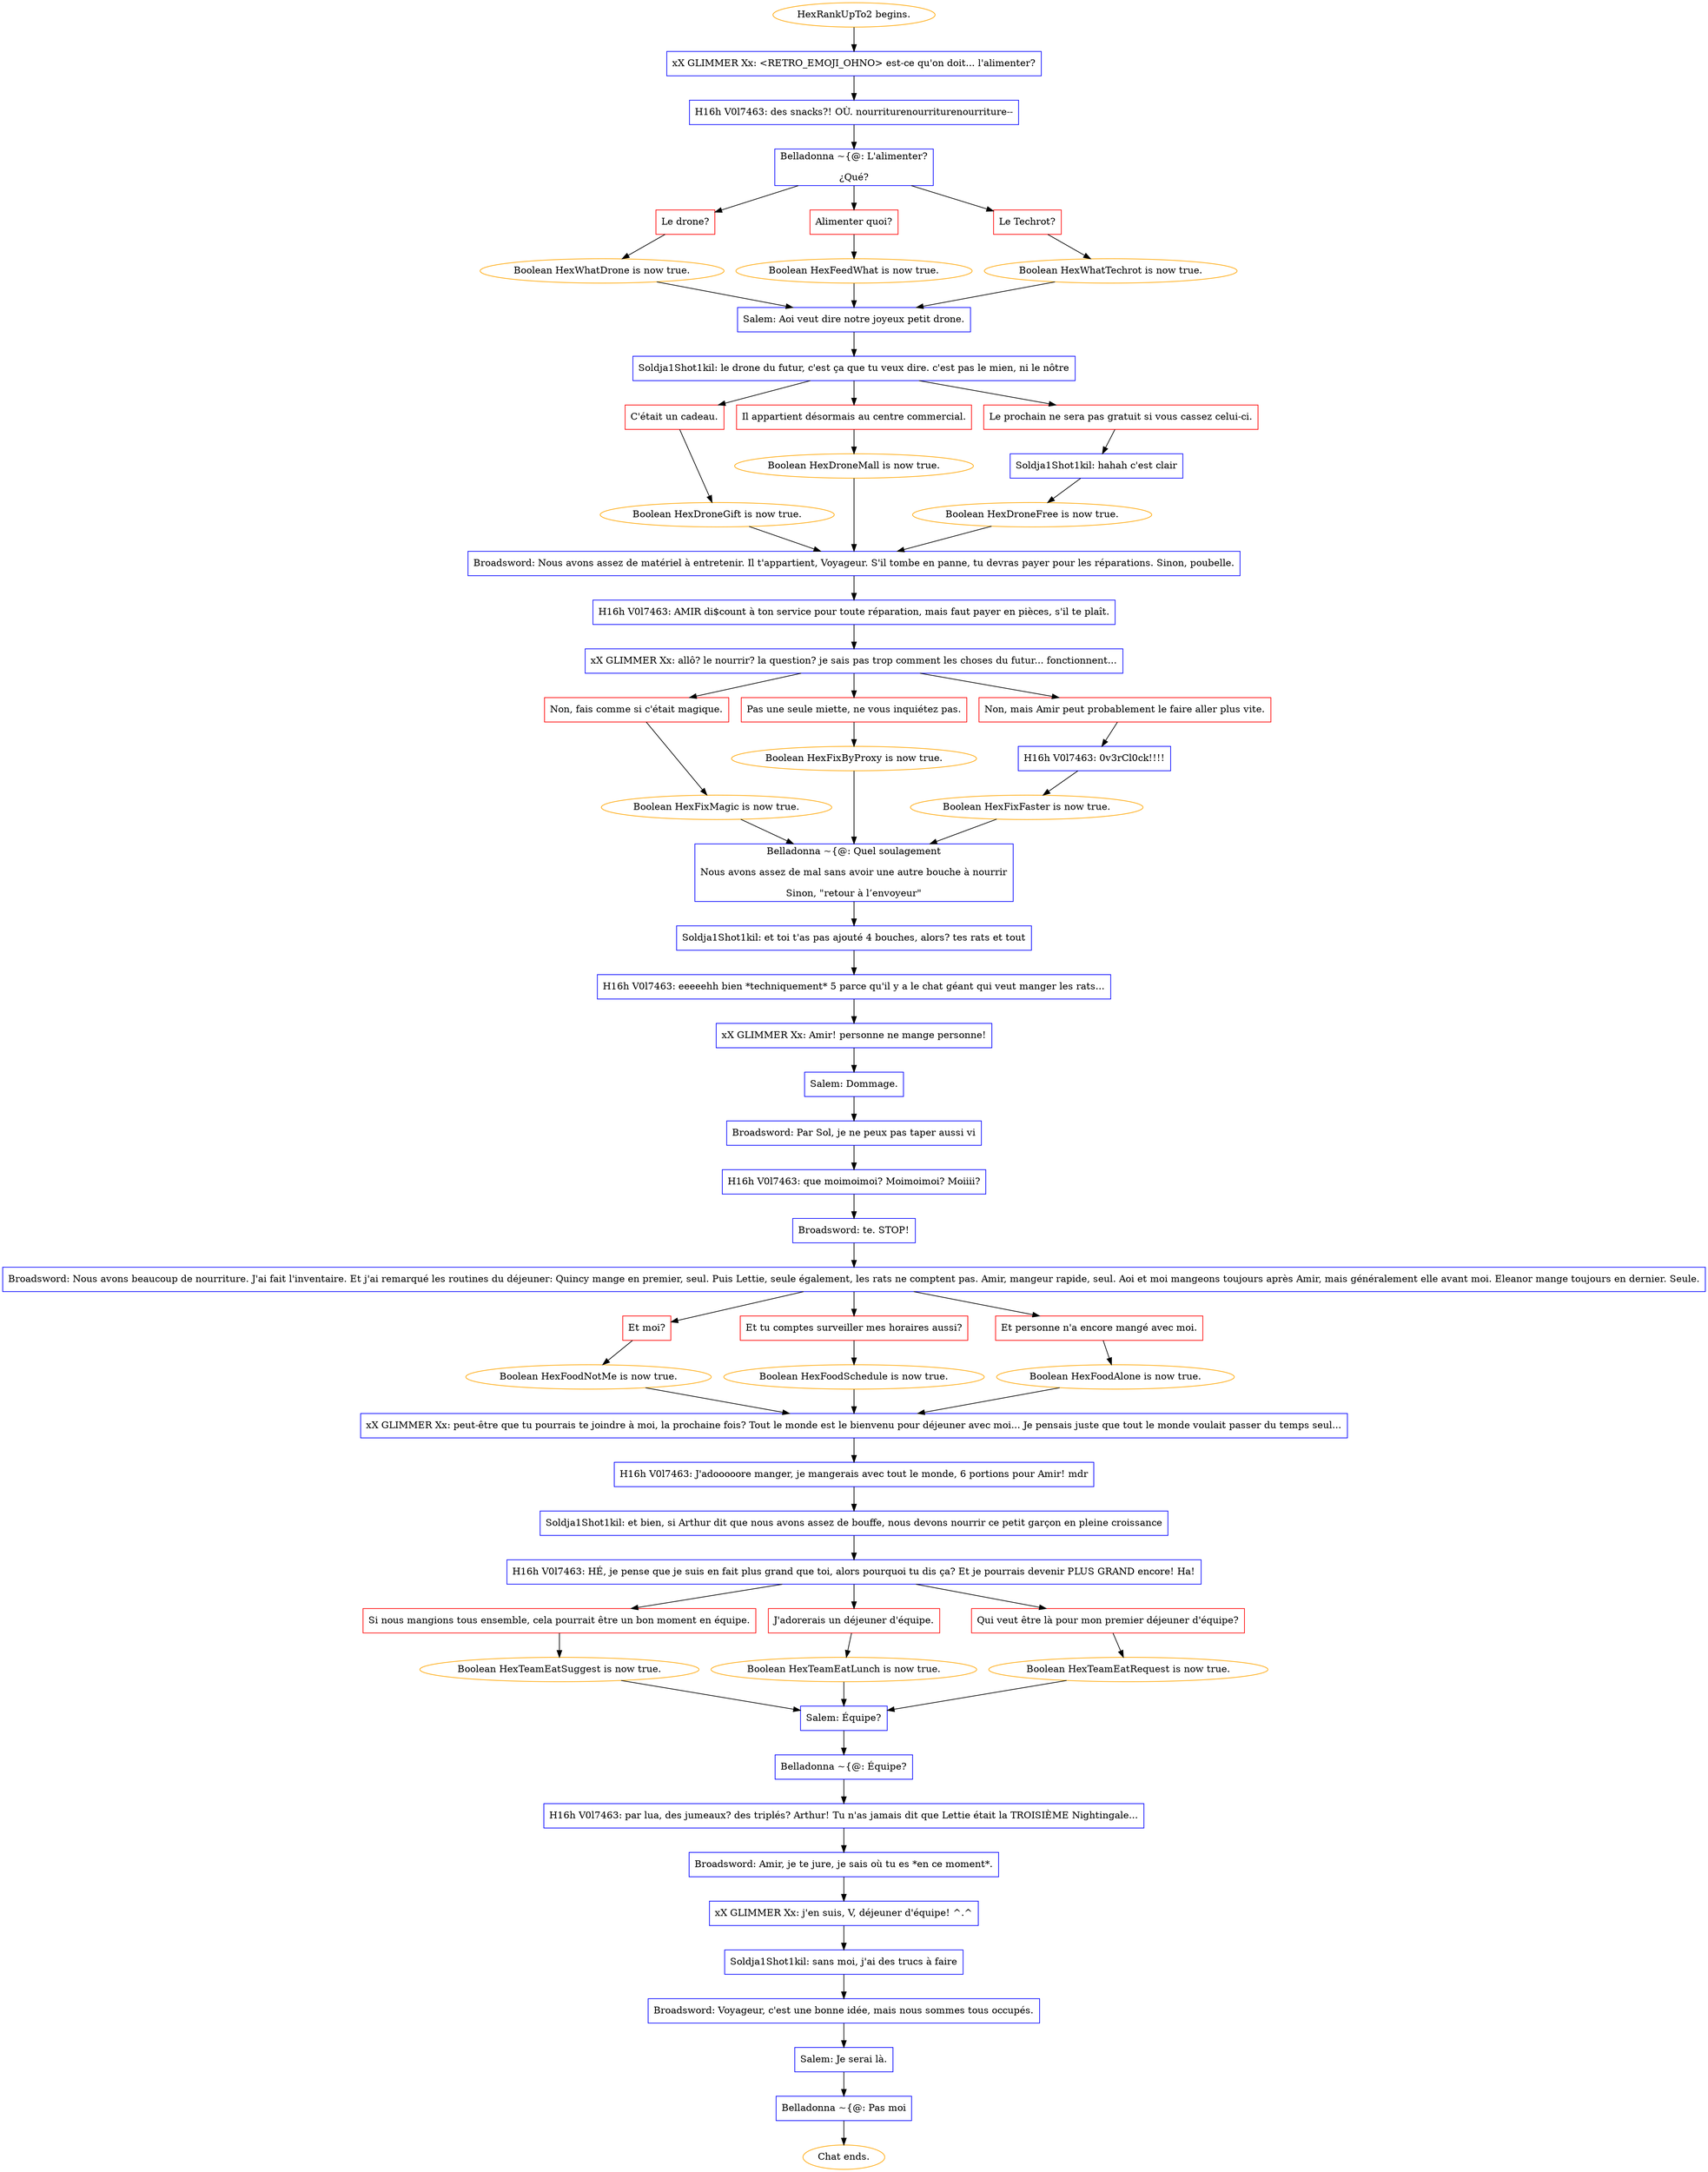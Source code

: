 digraph {
	"HexRankUpTo2 begins." [color=orange];
		"HexRankUpTo2 begins." -> j1987334591;
	j1987334591 [label="xX GLIMMER Xx: <RETRO_EMOJI_OHNO> est-ce qu'on doit... l'alimenter?",shape=box,color=blue];
		j1987334591 -> j1317022021;
	j1317022021 [label="H16h V0l7463: des snacks?! OÙ. nourriturenourriturenourriture--",shape=box,color=blue];
		j1317022021 -> j3582598267;
	j3582598267 [label="Belladonna ~{@: L'alimenter?
¿Qué?",shape=box,color=blue];
		j3582598267 -> j3694407260;
		j3582598267 -> j2581272024;
		j3582598267 -> j1631593380;
	j3694407260 [label="Le drone?",shape=box,color=red];
		j3694407260 -> j1536792835;
	j2581272024 [label="Alimenter quoi?",shape=box,color=red];
		j2581272024 -> j4155904551;
	j1631593380 [label="Le Techrot?",shape=box,color=red];
		j1631593380 -> j3798981691;
	j1536792835 [label="Boolean HexWhatDrone is now true.",color=orange];
		j1536792835 -> j3506293177;
	j4155904551 [label="Boolean HexFeedWhat is now true.",color=orange];
		j4155904551 -> j3506293177;
	j3798981691 [label="Boolean HexWhatTechrot is now true.",color=orange];
		j3798981691 -> j3506293177;
	j3506293177 [label="Salem: Aoi veut dire notre joyeux petit drone.",shape=box,color=blue];
		j3506293177 -> j819415487;
	j819415487 [label="Soldja1Shot1kil: le drone du futur, c'est ça que tu veux dire. c'est pas le mien, ni le nôtre",shape=box,color=blue];
		j819415487 -> j764732224;
		j819415487 -> j304564668;
		j819415487 -> j274269712;
	j764732224 [label="C'était un cadeau.",shape=box,color=red];
		j764732224 -> j951804490;
	j304564668 [label="Il appartient désormais au centre commercial.",shape=box,color=red];
		j304564668 -> j78542489;
	j274269712 [label="Le prochain ne sera pas gratuit si vous cassez celui-ci.",shape=box,color=red];
		j274269712 -> j603309103;
	j951804490 [label="Boolean HexDroneGift is now true.",color=orange];
		j951804490 -> j2916943778;
	j78542489 [label="Boolean HexDroneMall is now true.",color=orange];
		j78542489 -> j2916943778;
	j603309103 [label="Soldja1Shot1kil: hahah c'est clair",shape=box,color=blue];
		j603309103 -> j3945746624;
	j2916943778 [label="Broadsword: Nous avons assez de matériel à entretenir. Il t'appartient, Voyageur. S'il tombe en panne, tu devras payer pour les réparations. Sinon, poubelle.",shape=box,color=blue];
		j2916943778 -> j193525925;
	j3945746624 [label="Boolean HexDroneFree is now true.",color=orange];
		j3945746624 -> j2916943778;
	j193525925 [label="H16h V0l7463: AMIR di$count à ton service pour toute réparation, mais faut payer en pièces, s'il te plaît.",shape=box,color=blue];
		j193525925 -> j2289918091;
	j2289918091 [label="xX GLIMMER Xx: allô? le nourrir? la question? je sais pas trop comment les choses du futur... fonctionnent...",shape=box,color=blue];
		j2289918091 -> j1024960083;
		j2289918091 -> j2654586620;
		j2289918091 -> j2354867691;
	j1024960083 [label="Non, fais comme si c'était magique.",shape=box,color=red];
		j1024960083 -> j1051268319;
	j2654586620 [label="Pas une seule miette, ne vous inquiétez pas.",shape=box,color=red];
		j2654586620 -> j1069848889;
	j2354867691 [label="Non, mais Amir peut probablement le faire aller plus vite.",shape=box,color=red];
		j2354867691 -> j3835375133;
	j1051268319 [label="Boolean HexFixMagic is now true.",color=orange];
		j1051268319 -> j841840963;
	j1069848889 [label="Boolean HexFixByProxy is now true.",color=orange];
		j1069848889 -> j841840963;
	j3835375133 [label="H16h V0l7463: 0v3rCl0ck!!!!",shape=box,color=blue];
		j3835375133 -> j3040405504;
	j841840963 [label="Belladonna ~{@: Quel soulagement
Nous avons assez de mal sans avoir une autre bouche à nourrir
Sinon, \"retour à l’envoyeur\"",shape=box,color=blue];
		j841840963 -> j1827410299;
	j3040405504 [label="Boolean HexFixFaster is now true.",color=orange];
		j3040405504 -> j841840963;
	j1827410299 [label="Soldja1Shot1kil: et toi t'as pas ajouté 4 bouches, alors? tes rats et tout",shape=box,color=blue];
		j1827410299 -> j358264496;
	j358264496 [label="H16h V0l7463: eeeeehh bien *techniquement* 5 parce qu'il y a le chat géant qui veut manger les rats...",shape=box,color=blue];
		j358264496 -> j1425885479;
	j1425885479 [label="xX GLIMMER Xx: Amir! personne ne mange personne!",shape=box,color=blue];
		j1425885479 -> j883801119;
	j883801119 [label="Salem: Dommage.",shape=box,color=blue];
		j883801119 -> j1575142709;
	j1575142709 [label="Broadsword: Par Sol, je ne peux pas taper aussi vi",shape=box,color=blue];
		j1575142709 -> j3844947246;
	j3844947246 [label="H16h V0l7463: que moimoimoi? Moimoimoi? Moiiii?",shape=box,color=blue];
		j3844947246 -> j2292313328;
	j2292313328 [label="Broadsword: te. STOP!",shape=box,color=blue];
		j2292313328 -> j2758581303;
	j2758581303 [label="Broadsword: Nous avons beaucoup de nourriture. J'ai fait l'inventaire. Et j'ai remarqué les routines du déjeuner: Quincy mange en premier, seul. Puis Lettie, seule également, les rats ne comptent pas. Amir, mangeur rapide, seul. Aoi et moi mangeons toujours après Amir, mais généralement elle avant moi. Eleanor mange toujours en dernier. Seule.",shape=box,color=blue];
		j2758581303 -> j3910118141;
		j2758581303 -> j2316724975;
		j2758581303 -> j1572698772;
	j3910118141 [label="Et moi?",shape=box,color=red];
		j3910118141 -> j2601159633;
	j2316724975 [label="Et tu comptes surveiller mes horaires aussi?",shape=box,color=red];
		j2316724975 -> j785199637;
	j1572698772 [label="Et personne n'a encore mangé avec moi.",shape=box,color=red];
		j1572698772 -> j229300819;
	j2601159633 [label="Boolean HexFoodNotMe is now true.",color=orange];
		j2601159633 -> j876414416;
	j785199637 [label="Boolean HexFoodSchedule is now true.",color=orange];
		j785199637 -> j876414416;
	j229300819 [label="Boolean HexFoodAlone is now true.",color=orange];
		j229300819 -> j876414416;
	j876414416 [label="xX GLIMMER Xx: peut-être que tu pourrais te joindre à moi, la prochaine fois? Tout le monde est le bienvenu pour déjeuner avec moi... Je pensais juste que tout le monde voulait passer du temps seul...",shape=box,color=blue];
		j876414416 -> j1518364239;
	j1518364239 [label="H16h V0l7463: J'adooooore manger, je mangerais avec tout le monde, 6 portions pour Amir! mdr",shape=box,color=blue];
		j1518364239 -> j2907894987;
	j2907894987 [label="Soldja1Shot1kil: et bien, si Arthur dit que nous avons assez de bouffe, nous devons nourrir ce petit garçon en pleine croissance",shape=box,color=blue];
		j2907894987 -> j2317600646;
	j2317600646 [label="H16h V0l7463: HÉ, je pense que je suis en fait plus grand que toi, alors pourquoi tu dis ça? Et je pourrais devenir PLUS GRAND encore! Ha!",shape=box,color=blue];
		j2317600646 -> j1127679874;
		j2317600646 -> j277101852;
		j2317600646 -> j3370797973;
	j1127679874 [label="Si nous mangions tous ensemble, cela pourrait être un bon moment en équipe.",shape=box,color=red];
		j1127679874 -> j1352538575;
	j277101852 [label="J'adorerais un déjeuner d'équipe.",shape=box,color=red];
		j277101852 -> j4290880647;
	j3370797973 [label="Qui veut être là pour mon premier déjeuner d'équipe?",shape=box,color=red];
		j3370797973 -> j3577131650;
	j1352538575 [label="Boolean HexTeamEatSuggest is now true.",color=orange];
		j1352538575 -> j3880833929;
	j4290880647 [label="Boolean HexTeamEatLunch is now true.",color=orange];
		j4290880647 -> j3880833929;
	j3577131650 [label="Boolean HexTeamEatRequest is now true.",color=orange];
		j3577131650 -> j3880833929;
	j3880833929 [label="Salem: Équipe?",shape=box,color=blue];
		j3880833929 -> j3771383143;
	j3771383143 [label="Belladonna ~{@: Équipe?",shape=box,color=blue];
		j3771383143 -> j3029284655;
	j3029284655 [label="H16h V0l7463: par lua, des jumeaux? des triplés? Arthur! Tu n'as jamais dit que Lettie était la TROISIÈME Nightingale...",shape=box,color=blue];
		j3029284655 -> j817697863;
	j817697863 [label="Broadsword: Amir, je te jure, je sais où tu es *en ce moment*.",shape=box,color=blue];
		j817697863 -> j986090004;
	j986090004 [label="xX GLIMMER Xx: j'en suis, V, déjeuner d'équipe! ^.^",shape=box,color=blue];
		j986090004 -> j2608559198;
	j2608559198 [label="Soldja1Shot1kil: sans moi, j'ai des trucs à faire",shape=box,color=blue];
		j2608559198 -> j1665714808;
	j1665714808 [label="Broadsword: Voyageur, c'est une bonne idée, mais nous sommes tous occupés.",shape=box,color=blue];
		j1665714808 -> j1582358524;
	j1582358524 [label="Salem: Je serai là.",shape=box,color=blue];
		j1582358524 -> j162635133;
	j162635133 [label="Belladonna ~{@: Pas moi",shape=box,color=blue];
		j162635133 -> "Chat ends.";
	"Chat ends." [color=orange];
}